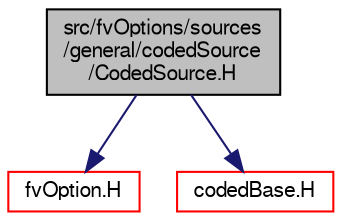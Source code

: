 digraph "src/fvOptions/sources/general/codedSource/CodedSource.H"
{
  bgcolor="transparent";
  edge [fontname="FreeSans",fontsize="10",labelfontname="FreeSans",labelfontsize="10"];
  node [fontname="FreeSans",fontsize="10",shape=record];
  Node0 [label="src/fvOptions/sources\l/general/codedSource\l/CodedSource.H",height=0.2,width=0.4,color="black", fillcolor="grey75", style="filled", fontcolor="black"];
  Node0 -> Node1 [color="midnightblue",fontsize="10",style="solid",fontname="FreeSans"];
  Node1 [label="fvOption.H",height=0.2,width=0.4,color="red",URL="$a04613.html"];
  Node0 -> Node303 [color="midnightblue",fontsize="10",style="solid",fontname="FreeSans"];
  Node303 [label="codedBase.H",height=0.2,width=0.4,color="red",URL="$a08894.html"];
}
